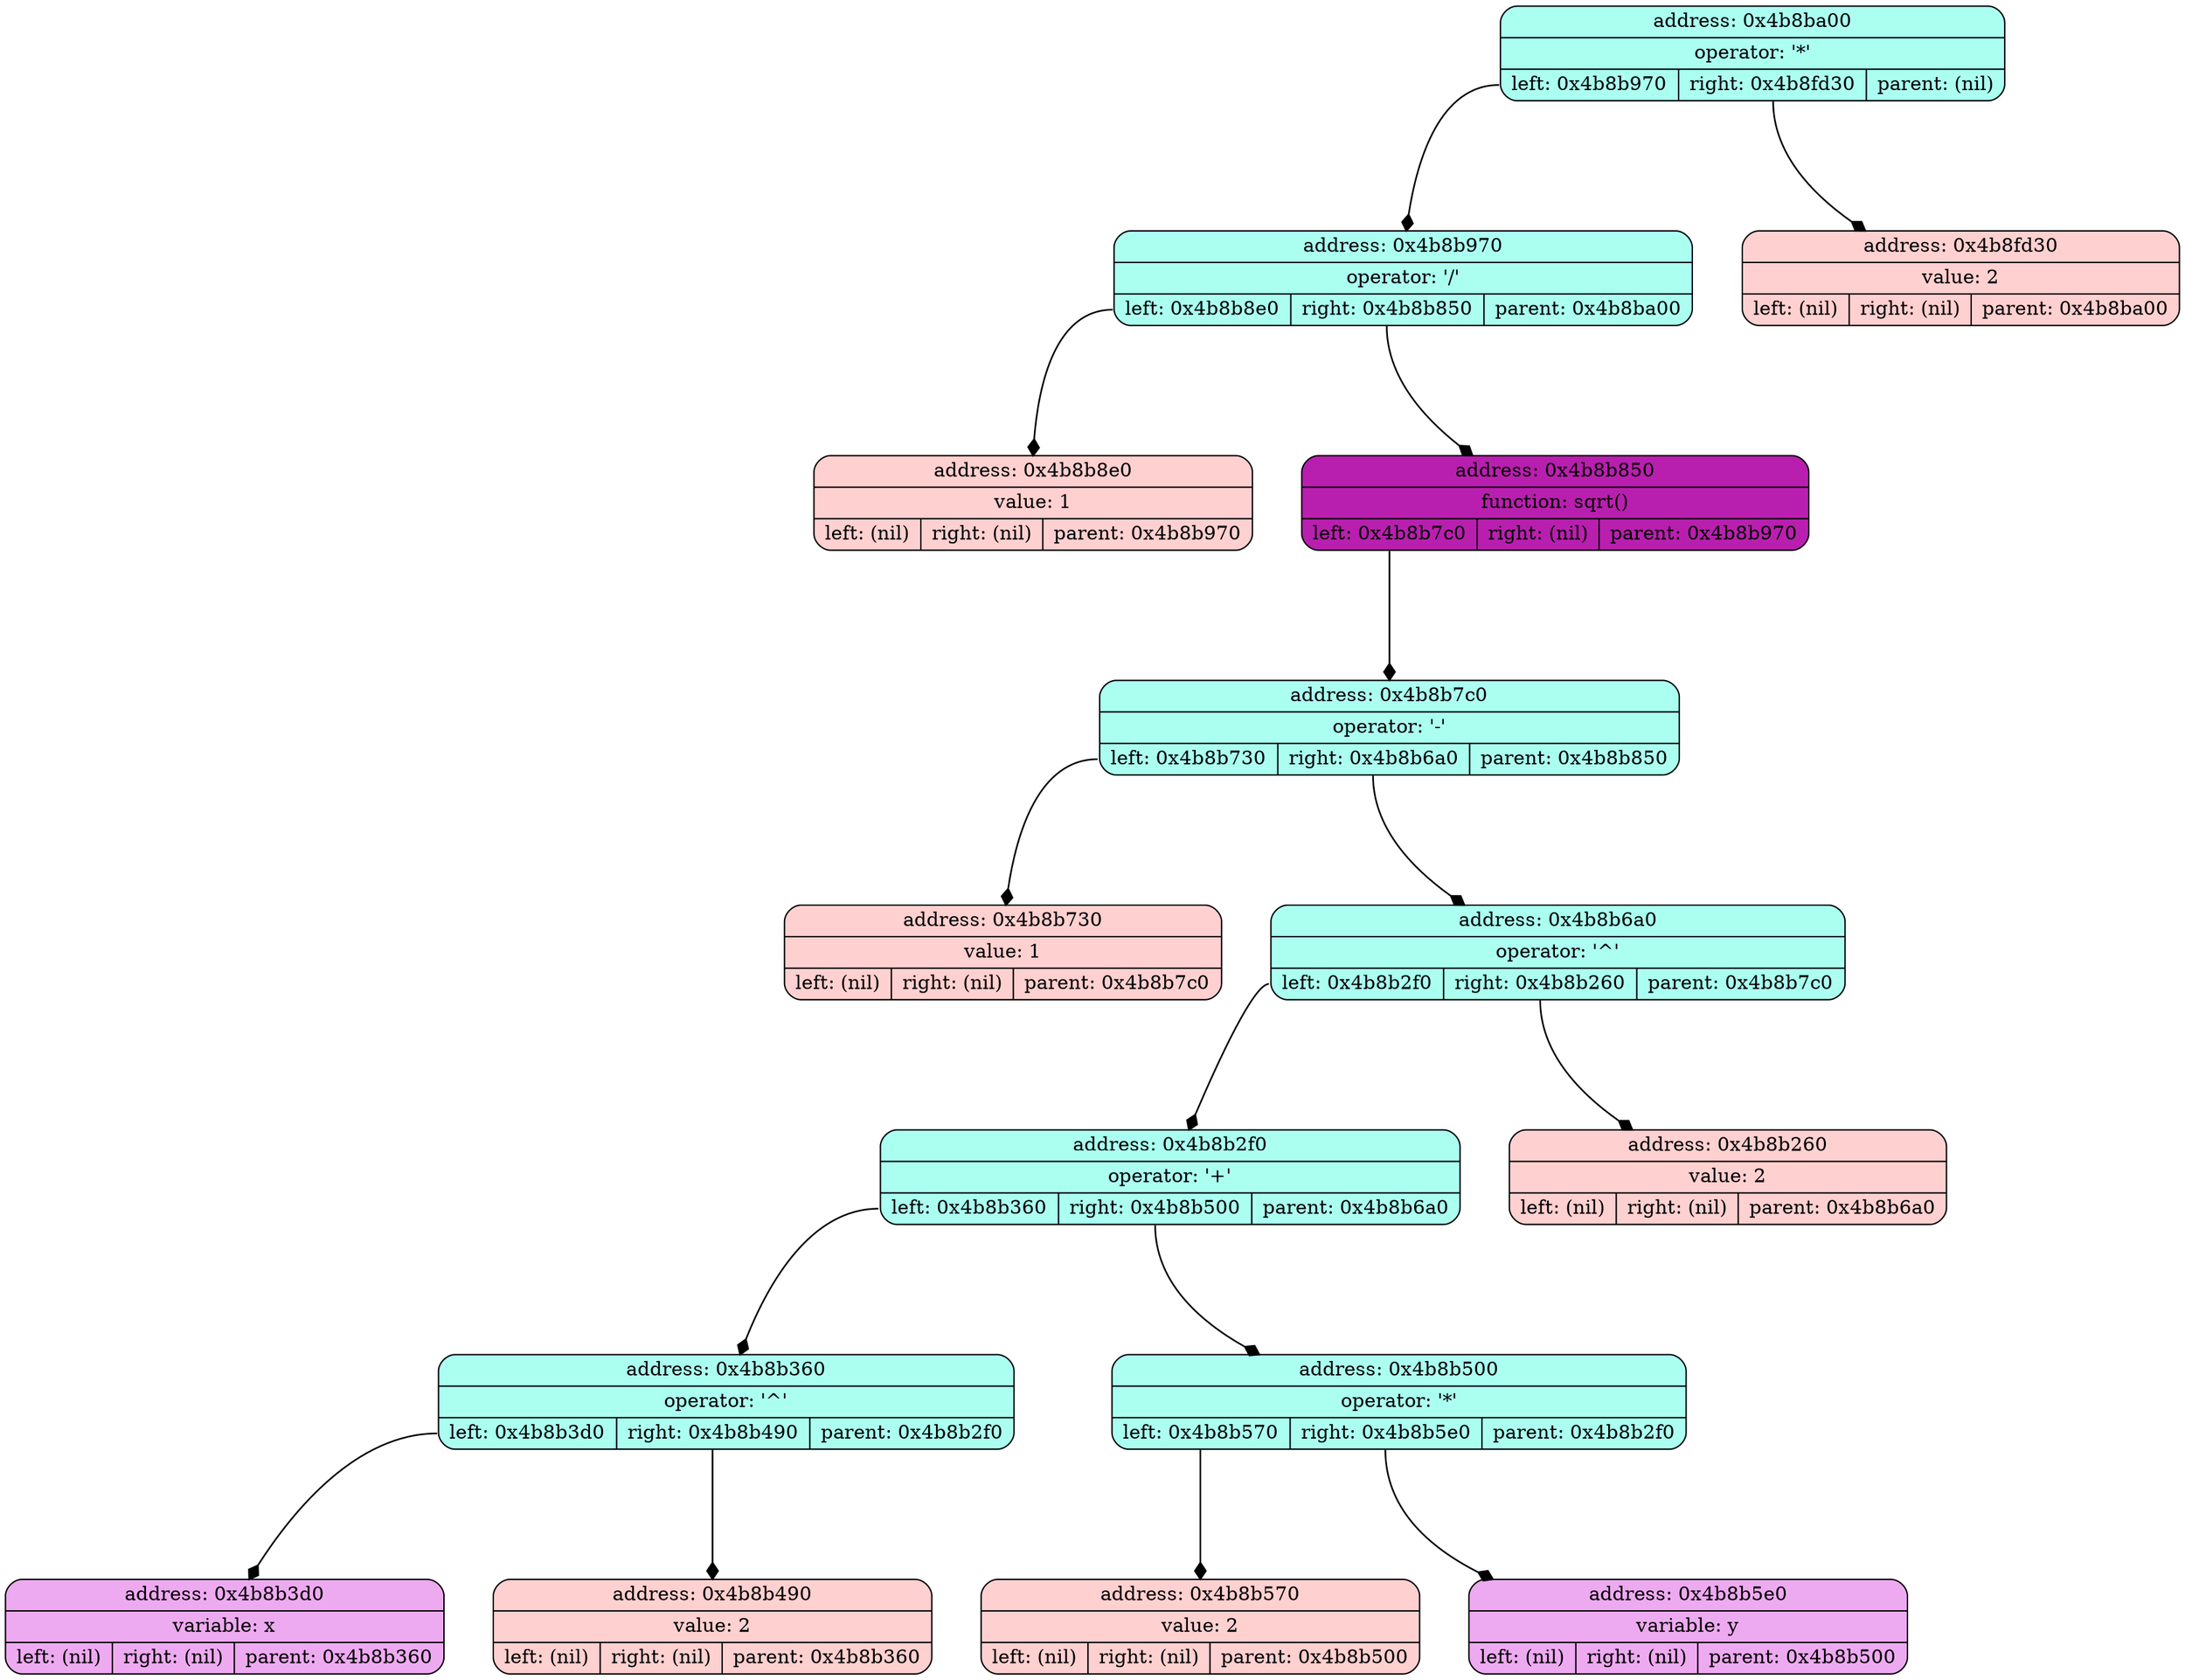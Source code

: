 digraph List {
	dpi = 100;
	fontname = "Comic Sans MS";
	fontsize = 20;
	rankdir  = TB;
graph [fillcolor = lightgreen, ranksep = 1.3, nodesep = 0.5, style = "rounded", color = green, penwidth = 2];
edge [color = black, arrowhead = diamond, arrowsize = 1, penwidth = 1.2];
node1 [shape = Mrecord, style = filled, fillcolor = "#ABFFF1", label ="{address: 0x4b8ba00|operator: '*'| { <ptr1> left: 0x4b8b970| <ptr2> right: 0x4b8fd30|parent: (nil)}}"]
node2 [shape = Mrecord, style = filled, fillcolor = "#ABFFF1", label ="{address: 0x4b8ba00|operator: '*'| { <ptr1> left: 0x4b8b970| <ptr2> right: 0x4b8fd30|parent: (nil)}}"]
node1: <ptr1> -> node2; node3 [shape = Mrecord, style = filled, fillcolor = "#ABFFF1", label ="{address: 0x4b8ba00|operator: '*'| { <ptr1> left: 0x4b8b970| <ptr2> right: 0x4b8fd30|parent: (nil)}}"]
node1: <ptr2> -> node3; 
node2 [shape = Mrecord, style = filled, fillcolor = "#ABFFF1", label ="{address: 0x4b8b970|operator: '/'| { <ptr1> left: 0x4b8b8e0| <ptr2> right: 0x4b8b850|parent: 0x4b8ba00}}"]
node4 [shape = Mrecord, style = filled, fillcolor = "#ABFFF1", label ="{address: 0x4b8b970|operator: '/'| { <ptr1> left: 0x4b8b8e0| <ptr2> right: 0x4b8b850|parent: 0x4b8ba00}}"]
node2: <ptr1> -> node4; node5 [shape = Mrecord, style = filled, fillcolor = "#ABFFF1", label ="{address: 0x4b8b970|operator: '/'| { <ptr1> left: 0x4b8b8e0| <ptr2> right: 0x4b8b850|parent: 0x4b8ba00}}"]
node2: <ptr2> -> node5; 
node3 [shape = Mrecord, style = filled, fillcolor = "#FFD0D0", label ="{address: 0x4b8fd30|value: 2| { <ptr1> left: (nil)| <ptr2> right: (nil)|parent: 0x4b8ba00}}"]

node4 [shape = Mrecord, style = filled, fillcolor = "#FFD0D0", label ="{address: 0x4b8b8e0|value: 1| { <ptr1> left: (nil)| <ptr2> right: (nil)|parent: 0x4b8b970}}"]

node5 [shape = Mrecord, style = filled, fillcolor = "#B91FAF", label ="{address: 0x4b8b850|function: sqrt()| { <ptr1> left: 0x4b8b7c0| <ptr2> right: (nil)|parent: 0x4b8b970}}"]
node6 [shape = Mrecord, style = filled, fillcolor = "#B91FAF", label ="{address: 0x4b8b850|function: sqrt()| { <ptr1> left: 0x4b8b7c0| <ptr2> right: (nil)|parent: 0x4b8b970}}"]
node5: <ptr1> -> node6; 
node6 [shape = Mrecord, style = filled, fillcolor = "#ABFFF1", label ="{address: 0x4b8b7c0|operator: '-'| { <ptr1> left: 0x4b8b730| <ptr2> right: 0x4b8b6a0|parent: 0x4b8b850}}"]
node7 [shape = Mrecord, style = filled, fillcolor = "#ABFFF1", label ="{address: 0x4b8b7c0|operator: '-'| { <ptr1> left: 0x4b8b730| <ptr2> right: 0x4b8b6a0|parent: 0x4b8b850}}"]
node6: <ptr1> -> node7; node8 [shape = Mrecord, style = filled, fillcolor = "#ABFFF1", label ="{address: 0x4b8b7c0|operator: '-'| { <ptr1> left: 0x4b8b730| <ptr2> right: 0x4b8b6a0|parent: 0x4b8b850}}"]
node6: <ptr2> -> node8; 
node7 [shape = Mrecord, style = filled, fillcolor = "#FFD0D0", label ="{address: 0x4b8b730|value: 1| { <ptr1> left: (nil)| <ptr2> right: (nil)|parent: 0x4b8b7c0}}"]

node8 [shape = Mrecord, style = filled, fillcolor = "#ABFFF1", label ="{address: 0x4b8b6a0|operator: '^'| { <ptr1> left: 0x4b8b2f0| <ptr2> right: 0x4b8b260|parent: 0x4b8b7c0}}"]
node9 [shape = Mrecord, style = filled, fillcolor = "#ABFFF1", label ="{address: 0x4b8b6a0|operator: '^'| { <ptr1> left: 0x4b8b2f0| <ptr2> right: 0x4b8b260|parent: 0x4b8b7c0}}"]
node8: <ptr1> -> node9; node10 [shape = Mrecord, style = filled, fillcolor = "#ABFFF1", label ="{address: 0x4b8b6a0|operator: '^'| { <ptr1> left: 0x4b8b2f0| <ptr2> right: 0x4b8b260|parent: 0x4b8b7c0}}"]
node8: <ptr2> -> node10; 
node9 [shape = Mrecord, style = filled, fillcolor = "#ABFFF1", label ="{address: 0x4b8b2f0|operator: '+'| { <ptr1> left: 0x4b8b360| <ptr2> right: 0x4b8b500|parent: 0x4b8b6a0}}"]
node11 [shape = Mrecord, style = filled, fillcolor = "#ABFFF1", label ="{address: 0x4b8b2f0|operator: '+'| { <ptr1> left: 0x4b8b360| <ptr2> right: 0x4b8b500|parent: 0x4b8b6a0}}"]
node9: <ptr1> -> node11; node12 [shape = Mrecord, style = filled, fillcolor = "#ABFFF1", label ="{address: 0x4b8b2f0|operator: '+'| { <ptr1> left: 0x4b8b360| <ptr2> right: 0x4b8b500|parent: 0x4b8b6a0}}"]
node9: <ptr2> -> node12; 
node10 [shape = Mrecord, style = filled, fillcolor = "#FFD0D0", label ="{address: 0x4b8b260|value: 2| { <ptr1> left: (nil)| <ptr2> right: (nil)|parent: 0x4b8b6a0}}"]

node11 [shape = Mrecord, style = filled, fillcolor = "#ABFFF1", label ="{address: 0x4b8b360|operator: '^'| { <ptr1> left: 0x4b8b3d0| <ptr2> right: 0x4b8b490|parent: 0x4b8b2f0}}"]
node13 [shape = Mrecord, style = filled, fillcolor = "#ABFFF1", label ="{address: 0x4b8b360|operator: '^'| { <ptr1> left: 0x4b8b3d0| <ptr2> right: 0x4b8b490|parent: 0x4b8b2f0}}"]
node11: <ptr1> -> node13; node14 [shape = Mrecord, style = filled, fillcolor = "#ABFFF1", label ="{address: 0x4b8b360|operator: '^'| { <ptr1> left: 0x4b8b3d0| <ptr2> right: 0x4b8b490|parent: 0x4b8b2f0}}"]
node11: <ptr2> -> node14; 
node12 [shape = Mrecord, style = filled, fillcolor = "#ABFFF1", label ="{address: 0x4b8b500|operator: '*'| { <ptr1> left: 0x4b8b570| <ptr2> right: 0x4b8b5e0|parent: 0x4b8b2f0}}"]
node15 [shape = Mrecord, style = filled, fillcolor = "#ABFFF1", label ="{address: 0x4b8b500|operator: '*'| { <ptr1> left: 0x4b8b570| <ptr2> right: 0x4b8b5e0|parent: 0x4b8b2f0}}"]
node12: <ptr1> -> node15; node16 [shape = Mrecord, style = filled, fillcolor = "#ABFFF1", label ="{address: 0x4b8b500|operator: '*'| { <ptr1> left: 0x4b8b570| <ptr2> right: 0x4b8b5e0|parent: 0x4b8b2f0}}"]
node12: <ptr2> -> node16; 
node13 [shape = Mrecord, style = filled, fillcolor = "#EEAAF1", label ="{address: 0x4b8b3d0|variable: x| { <ptr1> left: (nil)| <ptr2> right: (nil) |parent: 0x4b8b360}}"]

node14 [shape = Mrecord, style = filled, fillcolor = "#FFD0D0", label ="{address: 0x4b8b490|value: 2| { <ptr1> left: (nil)| <ptr2> right: (nil)|parent: 0x4b8b360}}"]

node15 [shape = Mrecord, style = filled, fillcolor = "#FFD0D0", label ="{address: 0x4b8b570|value: 2| { <ptr1> left: (nil)| <ptr2> right: (nil)|parent: 0x4b8b500}}"]

node16 [shape = Mrecord, style = filled, fillcolor = "#EEAAF1", label ="{address: 0x4b8b5e0|variable: y| { <ptr1> left: (nil)| <ptr2> right: (nil) |parent: 0x4b8b500}}"]

}